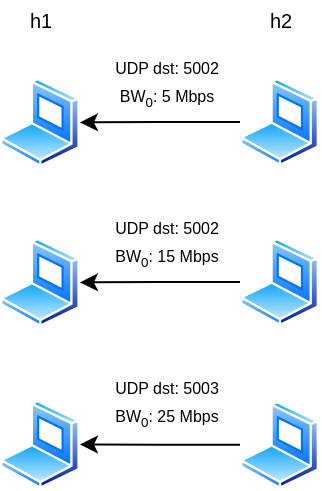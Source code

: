 <mxfile version="12.5.1" type="device"><diagram id="6Okdit4C83-dSQZkobcv" name="Page-1"><mxGraphModel dx="569" dy="314" grid="1" gridSize="10" guides="1" tooltips="1" connect="1" arrows="1" fold="1" page="1" pageScale="1" pageWidth="1169" pageHeight="827" math="0" shadow="0"><root><mxCell id="0"/><mxCell id="1" parent="0"/><mxCell id="eLi0NBLWsvihyVNBmipO-5" value="" style="aspect=fixed;perimeter=ellipsePerimeter;html=1;align=center;shadow=0;dashed=0;spacingTop=3;image;image=img/lib/active_directory/laptop_client.svg;" vertex="1" parent="1"><mxGeometry x="240" y="195" width="40" height="44.44" as="geometry"/></mxCell><mxCell id="eLi0NBLWsvihyVNBmipO-6" style="edgeStyle=orthogonalEdgeStyle;rounded=0;orthogonalLoop=1;jettySize=auto;html=1;entryX=1;entryY=0.5;entryDx=0;entryDy=0;strokeWidth=1;" edge="1" parent="1" source="eLi0NBLWsvihyVNBmipO-7" target="eLi0NBLWsvihyVNBmipO-5"><mxGeometry relative="1" as="geometry"/></mxCell><mxCell id="eLi0NBLWsvihyVNBmipO-7" value="" style="aspect=fixed;perimeter=ellipsePerimeter;html=1;align=center;shadow=0;dashed=0;spacingTop=3;image;image=img/lib/active_directory/laptop_client.svg;" vertex="1" parent="1"><mxGeometry x="360" y="195" width="39.6" height="44" as="geometry"/></mxCell><mxCell id="eLi0NBLWsvihyVNBmipO-8" value="&lt;font style=&quot;font-size: 8px&quot;&gt;UDP dst: 5002&lt;br&gt;BW&lt;sub&gt;0&lt;/sub&gt;: 15 Mbps&lt;br&gt;&lt;/font&gt;" style="text;html=1;align=center;verticalAlign=middle;resizable=0;points=[];autosize=1;" vertex="1" parent="1"><mxGeometry x="287.5" y="176" width="70" height="40" as="geometry"/></mxCell><mxCell id="eLi0NBLWsvihyVNBmipO-9" value="" style="aspect=fixed;perimeter=ellipsePerimeter;html=1;align=center;shadow=0;dashed=0;spacingTop=3;image;image=img/lib/active_directory/laptop_client.svg;" vertex="1" parent="1"><mxGeometry x="240" y="115" width="40" height="44.44" as="geometry"/></mxCell><mxCell id="eLi0NBLWsvihyVNBmipO-10" style="edgeStyle=orthogonalEdgeStyle;rounded=0;orthogonalLoop=1;jettySize=auto;html=1;entryX=1;entryY=0.5;entryDx=0;entryDy=0;strokeWidth=1;" edge="1" parent="1" source="eLi0NBLWsvihyVNBmipO-11" target="eLi0NBLWsvihyVNBmipO-9"><mxGeometry relative="1" as="geometry"/></mxCell><mxCell id="eLi0NBLWsvihyVNBmipO-11" value="" style="aspect=fixed;perimeter=ellipsePerimeter;html=1;align=center;shadow=0;dashed=0;spacingTop=3;image;image=img/lib/active_directory/laptop_client.svg;" vertex="1" parent="1"><mxGeometry x="360" y="115" width="39.6" height="44" as="geometry"/></mxCell><mxCell id="eLi0NBLWsvihyVNBmipO-12" value="&lt;font style=&quot;font-size: 8px&quot;&gt;UDP dst: 5002&lt;br&gt;BW&lt;sub&gt;0&lt;/sub&gt;: 5 Mbps&lt;br&gt;&lt;/font&gt;" style="text;html=1;align=center;verticalAlign=middle;resizable=0;points=[];autosize=1;" vertex="1" parent="1"><mxGeometry x="287.5" y="96" width="70" height="40" as="geometry"/></mxCell><mxCell id="eLi0NBLWsvihyVNBmipO-13" value="" style="aspect=fixed;perimeter=ellipsePerimeter;html=1;align=center;shadow=0;dashed=0;spacingTop=3;image;image=img/lib/active_directory/laptop_client.svg;" vertex="1" parent="1"><mxGeometry x="240" y="276" width="40" height="44.44" as="geometry"/></mxCell><mxCell id="eLi0NBLWsvihyVNBmipO-14" style="edgeStyle=orthogonalEdgeStyle;rounded=0;orthogonalLoop=1;jettySize=auto;html=1;entryX=1;entryY=0.5;entryDx=0;entryDy=0;strokeWidth=1;" edge="1" parent="1" source="eLi0NBLWsvihyVNBmipO-15" target="eLi0NBLWsvihyVNBmipO-13"><mxGeometry relative="1" as="geometry"/></mxCell><mxCell id="eLi0NBLWsvihyVNBmipO-15" value="" style="aspect=fixed;perimeter=ellipsePerimeter;html=1;align=center;shadow=0;dashed=0;spacingTop=3;image;image=img/lib/active_directory/laptop_client.svg;" vertex="1" parent="1"><mxGeometry x="360" y="276.44" width="39.6" height="44" as="geometry"/></mxCell><mxCell id="eLi0NBLWsvihyVNBmipO-16" value="&lt;font style=&quot;font-size: 8px&quot;&gt;UDP dst: 5003&lt;br&gt;BW&lt;sub&gt;0&lt;/sub&gt;: 25 Mbps&lt;br&gt;&lt;/font&gt;" style="text;html=1;align=center;verticalAlign=middle;resizable=0;points=[];autosize=1;" vertex="1" parent="1"><mxGeometry x="287.5" y="256" width="70" height="40" as="geometry"/></mxCell><mxCell id="eLi0NBLWsvihyVNBmipO-17" value="&lt;font style=&quot;font-size: 10px&quot;&gt;h1&lt;/font&gt;" style="text;html=1;align=center;verticalAlign=middle;resizable=0;points=[];autosize=1;" vertex="1" parent="1"><mxGeometry x="245" y="76" width="30" height="20" as="geometry"/></mxCell><mxCell id="eLi0NBLWsvihyVNBmipO-18" value="&lt;font style=&quot;font-size: 10px&quot;&gt;h2&lt;/font&gt;" style="text;html=1;align=center;verticalAlign=middle;resizable=0;points=[];autosize=1;" vertex="1" parent="1"><mxGeometry x="364.8" y="76" width="30" height="20" as="geometry"/></mxCell></root></mxGraphModel></diagram></mxfile>